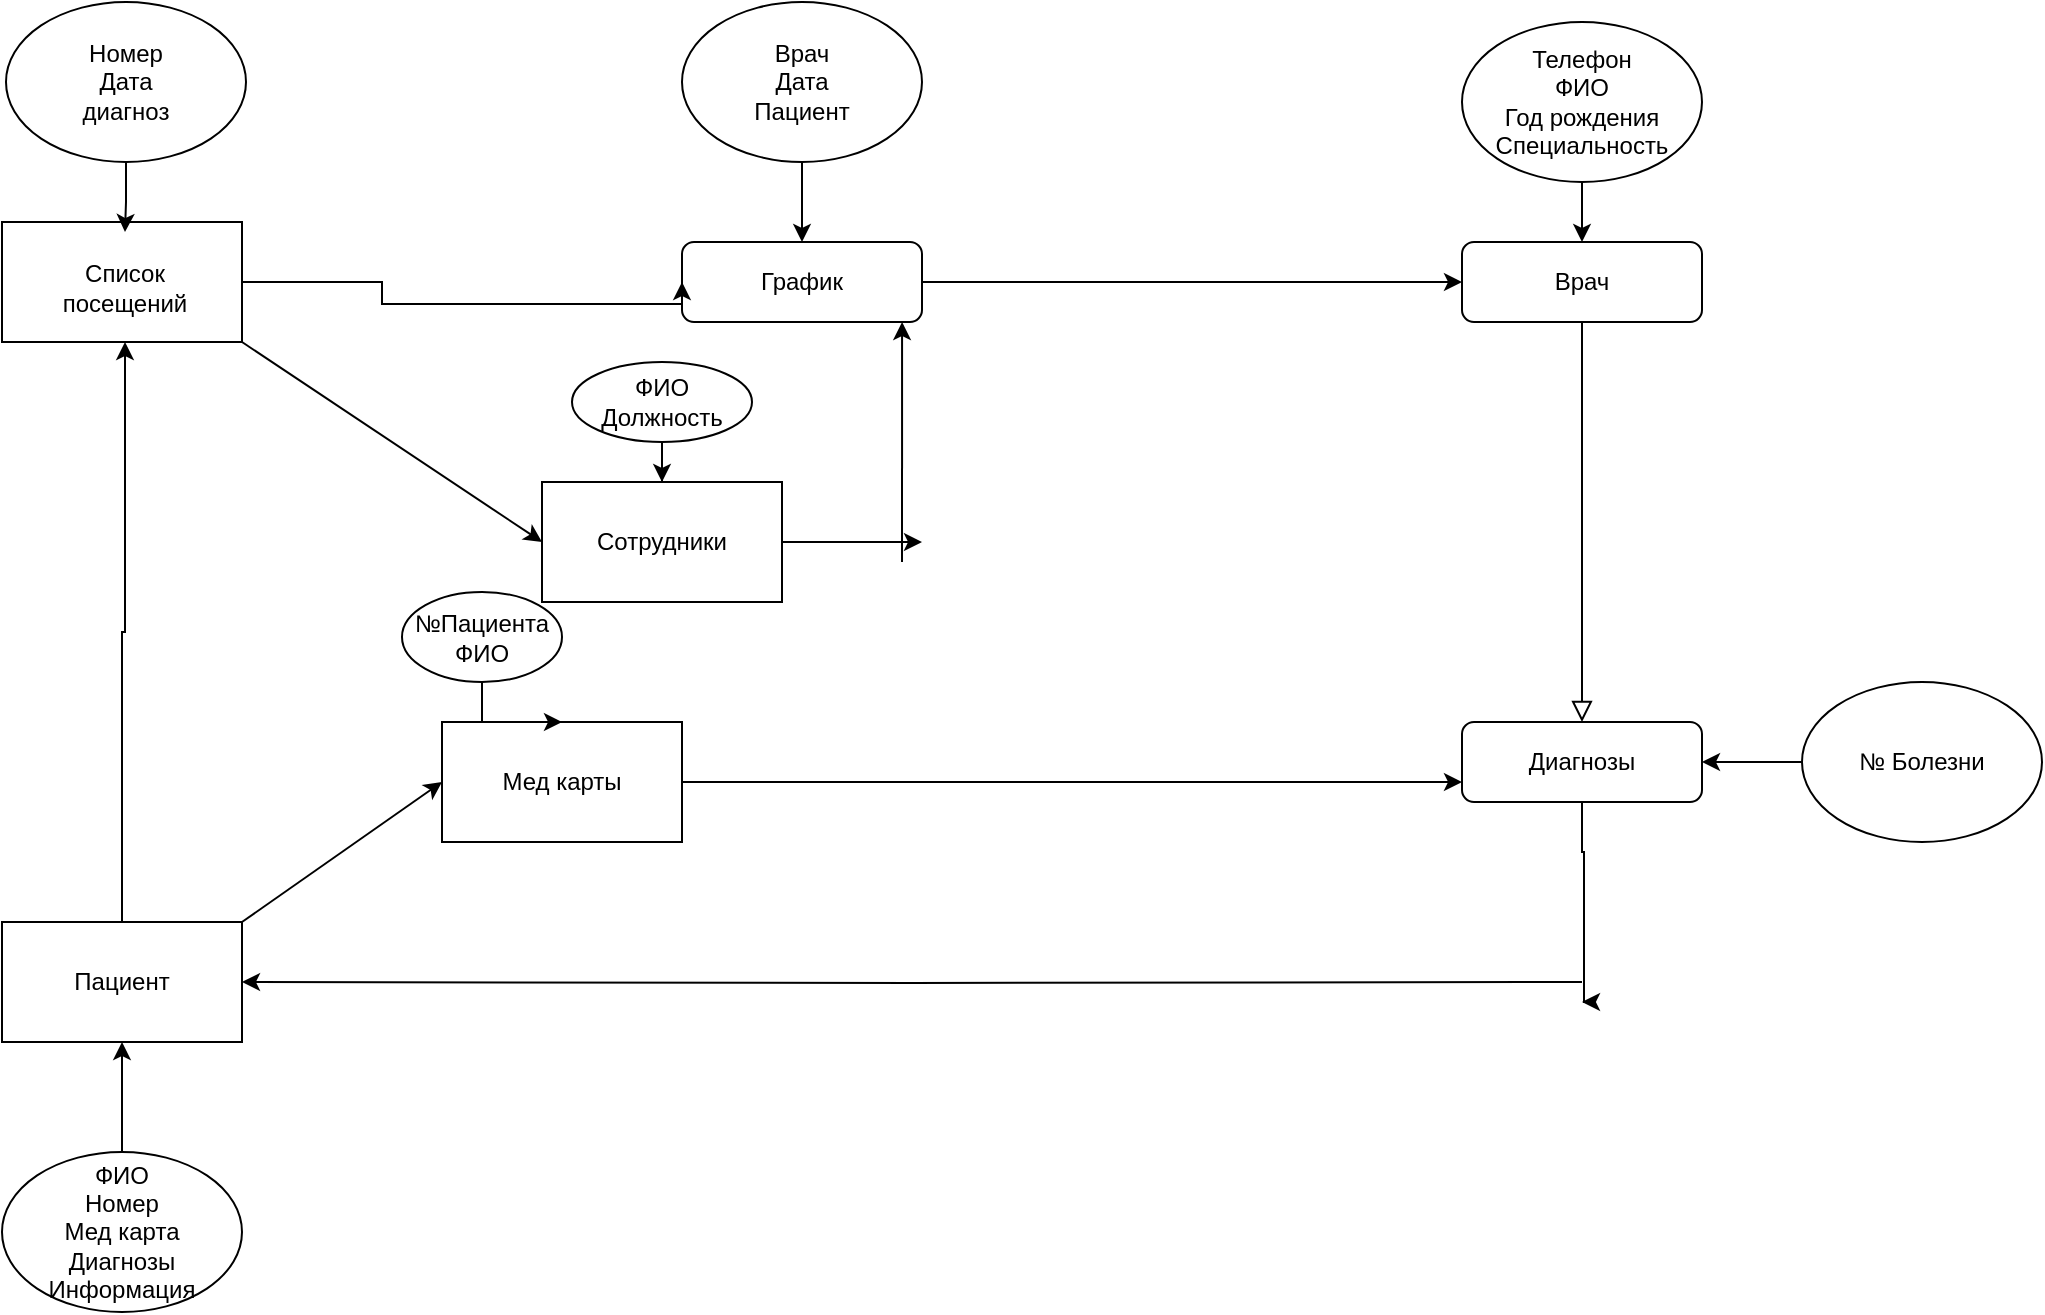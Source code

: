 <mxfile version="24.7.17">
  <diagram id="C5RBs43oDa-KdzZeNtuy" name="Page-1">
    <mxGraphModel dx="2259" dy="1951" grid="1" gridSize="10" guides="1" tooltips="1" connect="1" arrows="1" fold="1" page="1" pageScale="1" pageWidth="827" pageHeight="1169" math="0" shadow="0">
      <root>
        <mxCell id="WIyWlLk6GJQsqaUBKTNV-0" />
        <mxCell id="WIyWlLk6GJQsqaUBKTNV-1" parent="WIyWlLk6GJQsqaUBKTNV-0" />
        <mxCell id="WIyWlLk6GJQsqaUBKTNV-8" value="" style="rounded=0;html=1;jettySize=auto;orthogonalLoop=1;fontSize=11;endArrow=block;endFill=0;endSize=8;strokeWidth=1;shadow=0;labelBackgroundColor=none;edgeStyle=orthogonalEdgeStyle;entryX=0.5;entryY=0;entryDx=0;entryDy=0;" parent="WIyWlLk6GJQsqaUBKTNV-1" source="WIyWlLk6GJQsqaUBKTNV-12" target="WIyWlLk6GJQsqaUBKTNV-11" edge="1">
          <mxGeometry x="0.33" y="20" relative="1" as="geometry">
            <mxPoint as="offset" />
          </mxGeometry>
        </mxCell>
        <mxCell id="vxd6oPJRLpmrJG4T1CPl-4" value="" style="edgeStyle=orthogonalEdgeStyle;rounded=0;orthogonalLoop=1;jettySize=auto;html=1;" edge="1" parent="WIyWlLk6GJQsqaUBKTNV-1" source="WIyWlLk6GJQsqaUBKTNV-11">
          <mxGeometry relative="1" as="geometry">
            <mxPoint x="510" y="470" as="targetPoint" />
            <Array as="points">
              <mxPoint x="510" y="395" />
              <mxPoint x="511" y="395" />
            </Array>
          </mxGeometry>
        </mxCell>
        <mxCell id="WIyWlLk6GJQsqaUBKTNV-11" value="Диагнозы" style="rounded=1;whiteSpace=wrap;html=1;fontSize=12;glass=0;strokeWidth=1;shadow=0;" parent="WIyWlLk6GJQsqaUBKTNV-1" vertex="1">
          <mxGeometry x="450" y="330" width="120" height="40" as="geometry" />
        </mxCell>
        <mxCell id="vxd6oPJRLpmrJG4T1CPl-49" style="edgeStyle=orthogonalEdgeStyle;rounded=0;orthogonalLoop=1;jettySize=auto;html=1;entryX=0;entryY=0.5;entryDx=0;entryDy=0;" edge="1" parent="WIyWlLk6GJQsqaUBKTNV-1" source="WIyWlLk6GJQsqaUBKTNV-7" target="WIyWlLk6GJQsqaUBKTNV-12">
          <mxGeometry relative="1" as="geometry" />
        </mxCell>
        <mxCell id="WIyWlLk6GJQsqaUBKTNV-7" value="График" style="rounded=1;whiteSpace=wrap;html=1;fontSize=12;glass=0;strokeWidth=1;shadow=0;" parent="WIyWlLk6GJQsqaUBKTNV-1" vertex="1">
          <mxGeometry x="60" y="90" width="120" height="40" as="geometry" />
        </mxCell>
        <mxCell id="vxd6oPJRLpmrJG4T1CPl-48" style="edgeStyle=orthogonalEdgeStyle;rounded=0;orthogonalLoop=1;jettySize=auto;html=1;exitX=1;exitY=0.5;exitDx=0;exitDy=0;entryX=0;entryY=0.5;entryDx=0;entryDy=0;" edge="1" parent="WIyWlLk6GJQsqaUBKTNV-1" source="vxd6oPJRLpmrJG4T1CPl-2" target="WIyWlLk6GJQsqaUBKTNV-7">
          <mxGeometry relative="1" as="geometry">
            <mxPoint x="-20" y="120" as="targetPoint" />
            <Array as="points">
              <mxPoint x="-90" y="110" />
              <mxPoint x="-90" y="121" />
              <mxPoint x="60" y="121" />
            </Array>
          </mxGeometry>
        </mxCell>
        <object label="" id="vxd6oPJRLpmrJG4T1CPl-2">
          <mxCell style="rounded=0;whiteSpace=wrap;html=1;" vertex="1" parent="WIyWlLk6GJQsqaUBKTNV-1">
            <mxGeometry x="-280" y="80" width="120" height="60" as="geometry" />
          </mxCell>
        </object>
        <mxCell id="vxd6oPJRLpmrJG4T1CPl-6" value="" style="edgeStyle=orthogonalEdgeStyle;rounded=0;orthogonalLoop=1;jettySize=auto;html=1;" edge="1" parent="WIyWlLk6GJQsqaUBKTNV-1" target="vxd6oPJRLpmrJG4T1CPl-5">
          <mxGeometry relative="1" as="geometry">
            <mxPoint x="510" y="460" as="sourcePoint" />
          </mxGeometry>
        </mxCell>
        <mxCell id="vxd6oPJRLpmrJG4T1CPl-55" style="edgeStyle=orthogonalEdgeStyle;rounded=0;orthogonalLoop=1;jettySize=auto;html=1;exitX=0.5;exitY=0;exitDx=0;exitDy=0;" edge="1" parent="WIyWlLk6GJQsqaUBKTNV-1" source="vxd6oPJRLpmrJG4T1CPl-5" target="vxd6oPJRLpmrJG4T1CPl-29">
          <mxGeometry relative="1" as="geometry">
            <mxPoint x="-220" y="150" as="targetPoint" />
          </mxGeometry>
        </mxCell>
        <mxCell id="vxd6oPJRLpmrJG4T1CPl-5" value="Пациент" style="rounded=0;whiteSpace=wrap;html=1;" vertex="1" parent="WIyWlLk6GJQsqaUBKTNV-1">
          <mxGeometry x="-280" y="430" width="120" height="60" as="geometry" />
        </mxCell>
        <mxCell id="WIyWlLk6GJQsqaUBKTNV-12" value="Врач" style="rounded=1;whiteSpace=wrap;html=1;fontSize=12;glass=0;strokeWidth=1;shadow=0;" parent="WIyWlLk6GJQsqaUBKTNV-1" vertex="1">
          <mxGeometry x="450" y="90" width="120" height="40" as="geometry" />
        </mxCell>
        <mxCell id="vxd6oPJRLpmrJG4T1CPl-56" style="edgeStyle=orthogonalEdgeStyle;rounded=0;orthogonalLoop=1;jettySize=auto;html=1;entryX=0;entryY=0.75;entryDx=0;entryDy=0;" edge="1" parent="WIyWlLk6GJQsqaUBKTNV-1" source="vxd6oPJRLpmrJG4T1CPl-9" target="WIyWlLk6GJQsqaUBKTNV-11">
          <mxGeometry relative="1" as="geometry" />
        </mxCell>
        <mxCell id="vxd6oPJRLpmrJG4T1CPl-9" value="Мед карты" style="rounded=0;whiteSpace=wrap;html=1;" vertex="1" parent="WIyWlLk6GJQsqaUBKTNV-1">
          <mxGeometry x="-60" y="330" width="120" height="60" as="geometry" />
        </mxCell>
        <mxCell id="vxd6oPJRLpmrJG4T1CPl-53" style="edgeStyle=orthogonalEdgeStyle;rounded=0;orthogonalLoop=1;jettySize=auto;html=1;" edge="1" parent="WIyWlLk6GJQsqaUBKTNV-1" source="vxd6oPJRLpmrJG4T1CPl-10">
          <mxGeometry relative="1" as="geometry">
            <mxPoint x="180" y="240" as="targetPoint" />
          </mxGeometry>
        </mxCell>
        <mxCell id="vxd6oPJRLpmrJG4T1CPl-10" value="Сотрудники" style="rounded=0;whiteSpace=wrap;html=1;" vertex="1" parent="WIyWlLk6GJQsqaUBKTNV-1">
          <mxGeometry x="-10" y="210" width="120" height="60" as="geometry" />
        </mxCell>
        <mxCell id="vxd6oPJRLpmrJG4T1CPl-11" style="edgeStyle=orthogonalEdgeStyle;rounded=0;orthogonalLoop=1;jettySize=auto;html=1;exitX=0.5;exitY=1;exitDx=0;exitDy=0;" edge="1" parent="WIyWlLk6GJQsqaUBKTNV-1" source="vxd6oPJRLpmrJG4T1CPl-5" target="vxd6oPJRLpmrJG4T1CPl-5">
          <mxGeometry relative="1" as="geometry" />
        </mxCell>
        <mxCell id="vxd6oPJRLpmrJG4T1CPl-29" value="Список посещений" style="text;html=1;align=center;verticalAlign=middle;whiteSpace=wrap;rounded=0;" vertex="1" parent="WIyWlLk6GJQsqaUBKTNV-1">
          <mxGeometry x="-260" y="85" width="83" height="55" as="geometry" />
        </mxCell>
        <mxCell id="vxd6oPJRLpmrJG4T1CPl-34" value="" style="edgeStyle=orthogonalEdgeStyle;rounded=0;orthogonalLoop=1;jettySize=auto;html=1;" edge="1" parent="WIyWlLk6GJQsqaUBKTNV-1" source="vxd6oPJRLpmrJG4T1CPl-33" target="vxd6oPJRLpmrJG4T1CPl-29">
          <mxGeometry relative="1" as="geometry" />
        </mxCell>
        <mxCell id="vxd6oPJRLpmrJG4T1CPl-33" value="Номер&lt;div&gt;Дата&lt;/div&gt;&lt;div&gt;диагноз&lt;/div&gt;" style="ellipse;whiteSpace=wrap;html=1;" vertex="1" parent="WIyWlLk6GJQsqaUBKTNV-1">
          <mxGeometry x="-278" y="-30" width="120" height="80" as="geometry" />
        </mxCell>
        <mxCell id="vxd6oPJRLpmrJG4T1CPl-36" value="" style="edgeStyle=orthogonalEdgeStyle;rounded=0;orthogonalLoop=1;jettySize=auto;html=1;" edge="1" parent="WIyWlLk6GJQsqaUBKTNV-1" source="vxd6oPJRLpmrJG4T1CPl-35" target="WIyWlLk6GJQsqaUBKTNV-7">
          <mxGeometry relative="1" as="geometry" />
        </mxCell>
        <mxCell id="vxd6oPJRLpmrJG4T1CPl-35" value="Врач&lt;div&gt;Дата&lt;/div&gt;&lt;div&gt;Пациент&lt;/div&gt;" style="ellipse;whiteSpace=wrap;html=1;" vertex="1" parent="WIyWlLk6GJQsqaUBKTNV-1">
          <mxGeometry x="60" y="-30" width="120" height="80" as="geometry" />
        </mxCell>
        <mxCell id="vxd6oPJRLpmrJG4T1CPl-38" value="" style="edgeStyle=orthogonalEdgeStyle;rounded=0;orthogonalLoop=1;jettySize=auto;html=1;" edge="1" parent="WIyWlLk6GJQsqaUBKTNV-1" source="vxd6oPJRLpmrJG4T1CPl-37" target="WIyWlLk6GJQsqaUBKTNV-12">
          <mxGeometry relative="1" as="geometry" />
        </mxCell>
        <mxCell id="vxd6oPJRLpmrJG4T1CPl-37" value="Телефон&lt;div&gt;ФИО&lt;/div&gt;&lt;div&gt;Год рождения&lt;/div&gt;&lt;div&gt;Специальность&lt;/div&gt;" style="ellipse;whiteSpace=wrap;html=1;" vertex="1" parent="WIyWlLk6GJQsqaUBKTNV-1">
          <mxGeometry x="450" y="-20" width="120" height="80" as="geometry" />
        </mxCell>
        <mxCell id="vxd6oPJRLpmrJG4T1CPl-40" value="" style="edgeStyle=orthogonalEdgeStyle;rounded=0;orthogonalLoop=1;jettySize=auto;html=1;" edge="1" parent="WIyWlLk6GJQsqaUBKTNV-1" source="vxd6oPJRLpmrJG4T1CPl-39" target="WIyWlLk6GJQsqaUBKTNV-11">
          <mxGeometry relative="1" as="geometry" />
        </mxCell>
        <mxCell id="vxd6oPJRLpmrJG4T1CPl-39" value="№ Болезни" style="ellipse;whiteSpace=wrap;html=1;" vertex="1" parent="WIyWlLk6GJQsqaUBKTNV-1">
          <mxGeometry x="620" y="310" width="120" height="80" as="geometry" />
        </mxCell>
        <mxCell id="vxd6oPJRLpmrJG4T1CPl-42" value="" style="edgeStyle=orthogonalEdgeStyle;rounded=0;orthogonalLoop=1;jettySize=auto;html=1;" edge="1" parent="WIyWlLk6GJQsqaUBKTNV-1" source="vxd6oPJRLpmrJG4T1CPl-41" target="vxd6oPJRLpmrJG4T1CPl-5">
          <mxGeometry relative="1" as="geometry" />
        </mxCell>
        <mxCell id="vxd6oPJRLpmrJG4T1CPl-41" value="ФИО&lt;div&gt;Номер&lt;/div&gt;&lt;div&gt;Мед карта&lt;/div&gt;&lt;div&gt;Диагнозы&lt;/div&gt;&lt;div&gt;Информация&lt;/div&gt;" style="ellipse;whiteSpace=wrap;html=1;" vertex="1" parent="WIyWlLk6GJQsqaUBKTNV-1">
          <mxGeometry x="-280" y="545" width="120" height="80" as="geometry" />
        </mxCell>
        <mxCell id="vxd6oPJRLpmrJG4T1CPl-44" value="" style="edgeStyle=orthogonalEdgeStyle;rounded=0;orthogonalLoop=1;jettySize=auto;html=1;" edge="1" parent="WIyWlLk6GJQsqaUBKTNV-1" source="vxd6oPJRLpmrJG4T1CPl-43" target="vxd6oPJRLpmrJG4T1CPl-9">
          <mxGeometry relative="1" as="geometry" />
        </mxCell>
        <mxCell id="vxd6oPJRLpmrJG4T1CPl-43" value="№Пациента&lt;div&gt;ФИО&lt;/div&gt;" style="ellipse;whiteSpace=wrap;html=1;" vertex="1" parent="WIyWlLk6GJQsqaUBKTNV-1">
          <mxGeometry x="-80" y="265" width="80" height="45" as="geometry" />
        </mxCell>
        <mxCell id="vxd6oPJRLpmrJG4T1CPl-46" value="" style="edgeStyle=orthogonalEdgeStyle;rounded=0;orthogonalLoop=1;jettySize=auto;html=1;" edge="1" parent="WIyWlLk6GJQsqaUBKTNV-1" source="vxd6oPJRLpmrJG4T1CPl-45" target="vxd6oPJRLpmrJG4T1CPl-10">
          <mxGeometry relative="1" as="geometry" />
        </mxCell>
        <mxCell id="vxd6oPJRLpmrJG4T1CPl-45" value="ФИО&lt;div&gt;Должность&lt;/div&gt;" style="ellipse;whiteSpace=wrap;html=1;" vertex="1" parent="WIyWlLk6GJQsqaUBKTNV-1">
          <mxGeometry x="5" y="150" width="90" height="40" as="geometry" />
        </mxCell>
        <mxCell id="vxd6oPJRLpmrJG4T1CPl-52" value="" style="endArrow=classic;html=1;rounded=0;entryX=0.917;entryY=1;entryDx=0;entryDy=0;entryPerimeter=0;" edge="1" parent="WIyWlLk6GJQsqaUBKTNV-1" target="WIyWlLk6GJQsqaUBKTNV-7">
          <mxGeometry width="50" height="50" relative="1" as="geometry">
            <mxPoint x="170" y="250" as="sourcePoint" />
            <mxPoint x="230" y="200" as="targetPoint" />
          </mxGeometry>
        </mxCell>
        <mxCell id="vxd6oPJRLpmrJG4T1CPl-54" value="" style="endArrow=classic;html=1;rounded=0;entryX=0;entryY=0.5;entryDx=0;entryDy=0;" edge="1" parent="WIyWlLk6GJQsqaUBKTNV-1" target="vxd6oPJRLpmrJG4T1CPl-9">
          <mxGeometry width="50" height="50" relative="1" as="geometry">
            <mxPoint x="-160" y="430" as="sourcePoint" />
            <mxPoint x="-110" y="380" as="targetPoint" />
          </mxGeometry>
        </mxCell>
        <mxCell id="vxd6oPJRLpmrJG4T1CPl-57" value="" style="endArrow=classic;html=1;rounded=0;entryX=0;entryY=0.5;entryDx=0;entryDy=0;exitX=1;exitY=1;exitDx=0;exitDy=0;" edge="1" parent="WIyWlLk6GJQsqaUBKTNV-1" source="vxd6oPJRLpmrJG4T1CPl-2" target="vxd6oPJRLpmrJG4T1CPl-10">
          <mxGeometry width="50" height="50" relative="1" as="geometry">
            <mxPoint x="-120" y="200" as="sourcePoint" />
            <mxPoint x="-70" y="150" as="targetPoint" />
          </mxGeometry>
        </mxCell>
      </root>
    </mxGraphModel>
  </diagram>
</mxfile>
